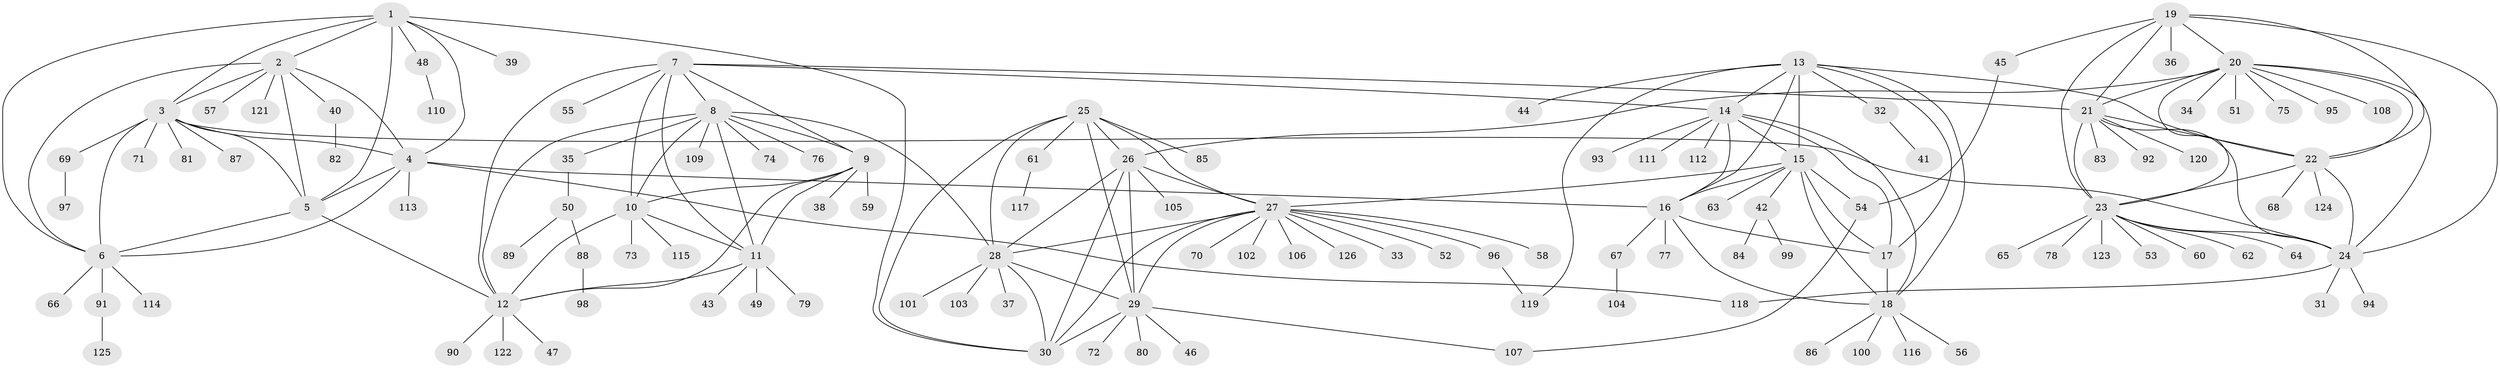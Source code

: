 // coarse degree distribution, {7: 0.039603960396039604, 9: 0.04950495049504951, 5: 0.039603960396039604, 8: 0.009900990099009901, 6: 0.019801980198019802, 10: 0.019801980198019802, 13: 0.009900990099009901, 12: 0.009900990099009901, 1: 0.6831683168316832, 2: 0.10891089108910891, 3: 0.009900990099009901}
// Generated by graph-tools (version 1.1) at 2025/52/02/27/25 19:52:16]
// undirected, 126 vertices, 185 edges
graph export_dot {
graph [start="1"]
  node [color=gray90,style=filled];
  1;
  2;
  3;
  4;
  5;
  6;
  7;
  8;
  9;
  10;
  11;
  12;
  13;
  14;
  15;
  16;
  17;
  18;
  19;
  20;
  21;
  22;
  23;
  24;
  25;
  26;
  27;
  28;
  29;
  30;
  31;
  32;
  33;
  34;
  35;
  36;
  37;
  38;
  39;
  40;
  41;
  42;
  43;
  44;
  45;
  46;
  47;
  48;
  49;
  50;
  51;
  52;
  53;
  54;
  55;
  56;
  57;
  58;
  59;
  60;
  61;
  62;
  63;
  64;
  65;
  66;
  67;
  68;
  69;
  70;
  71;
  72;
  73;
  74;
  75;
  76;
  77;
  78;
  79;
  80;
  81;
  82;
  83;
  84;
  85;
  86;
  87;
  88;
  89;
  90;
  91;
  92;
  93;
  94;
  95;
  96;
  97;
  98;
  99;
  100;
  101;
  102;
  103;
  104;
  105;
  106;
  107;
  108;
  109;
  110;
  111;
  112;
  113;
  114;
  115;
  116;
  117;
  118;
  119;
  120;
  121;
  122;
  123;
  124;
  125;
  126;
  1 -- 2;
  1 -- 3;
  1 -- 4;
  1 -- 5;
  1 -- 6;
  1 -- 30;
  1 -- 39;
  1 -- 48;
  2 -- 3;
  2 -- 4;
  2 -- 5;
  2 -- 6;
  2 -- 40;
  2 -- 57;
  2 -- 121;
  3 -- 4;
  3 -- 5;
  3 -- 6;
  3 -- 24;
  3 -- 69;
  3 -- 71;
  3 -- 81;
  3 -- 87;
  4 -- 5;
  4 -- 6;
  4 -- 16;
  4 -- 113;
  4 -- 118;
  5 -- 6;
  5 -- 12;
  6 -- 66;
  6 -- 91;
  6 -- 114;
  7 -- 8;
  7 -- 9;
  7 -- 10;
  7 -- 11;
  7 -- 12;
  7 -- 14;
  7 -- 21;
  7 -- 55;
  8 -- 9;
  8 -- 10;
  8 -- 11;
  8 -- 12;
  8 -- 28;
  8 -- 35;
  8 -- 74;
  8 -- 76;
  8 -- 109;
  9 -- 10;
  9 -- 11;
  9 -- 12;
  9 -- 38;
  9 -- 59;
  10 -- 11;
  10 -- 12;
  10 -- 73;
  10 -- 115;
  11 -- 12;
  11 -- 43;
  11 -- 49;
  11 -- 79;
  12 -- 47;
  12 -- 90;
  12 -- 122;
  13 -- 14;
  13 -- 15;
  13 -- 16;
  13 -- 17;
  13 -- 18;
  13 -- 22;
  13 -- 32;
  13 -- 44;
  13 -- 119;
  14 -- 15;
  14 -- 16;
  14 -- 17;
  14 -- 18;
  14 -- 93;
  14 -- 111;
  14 -- 112;
  15 -- 16;
  15 -- 17;
  15 -- 18;
  15 -- 27;
  15 -- 42;
  15 -- 54;
  15 -- 63;
  16 -- 17;
  16 -- 18;
  16 -- 67;
  16 -- 77;
  17 -- 18;
  18 -- 56;
  18 -- 86;
  18 -- 100;
  18 -- 116;
  19 -- 20;
  19 -- 21;
  19 -- 22;
  19 -- 23;
  19 -- 24;
  19 -- 36;
  19 -- 45;
  20 -- 21;
  20 -- 22;
  20 -- 23;
  20 -- 24;
  20 -- 26;
  20 -- 34;
  20 -- 51;
  20 -- 75;
  20 -- 95;
  20 -- 108;
  21 -- 22;
  21 -- 23;
  21 -- 24;
  21 -- 83;
  21 -- 92;
  21 -- 120;
  22 -- 23;
  22 -- 24;
  22 -- 68;
  22 -- 124;
  23 -- 24;
  23 -- 53;
  23 -- 60;
  23 -- 62;
  23 -- 64;
  23 -- 65;
  23 -- 78;
  23 -- 123;
  24 -- 31;
  24 -- 94;
  24 -- 118;
  25 -- 26;
  25 -- 27;
  25 -- 28;
  25 -- 29;
  25 -- 30;
  25 -- 61;
  25 -- 85;
  26 -- 27;
  26 -- 28;
  26 -- 29;
  26 -- 30;
  26 -- 105;
  27 -- 28;
  27 -- 29;
  27 -- 30;
  27 -- 33;
  27 -- 52;
  27 -- 58;
  27 -- 70;
  27 -- 96;
  27 -- 102;
  27 -- 106;
  27 -- 126;
  28 -- 29;
  28 -- 30;
  28 -- 37;
  28 -- 101;
  28 -- 103;
  29 -- 30;
  29 -- 46;
  29 -- 72;
  29 -- 80;
  29 -- 107;
  32 -- 41;
  35 -- 50;
  40 -- 82;
  42 -- 84;
  42 -- 99;
  45 -- 54;
  48 -- 110;
  50 -- 88;
  50 -- 89;
  54 -- 107;
  61 -- 117;
  67 -- 104;
  69 -- 97;
  88 -- 98;
  91 -- 125;
  96 -- 119;
}
